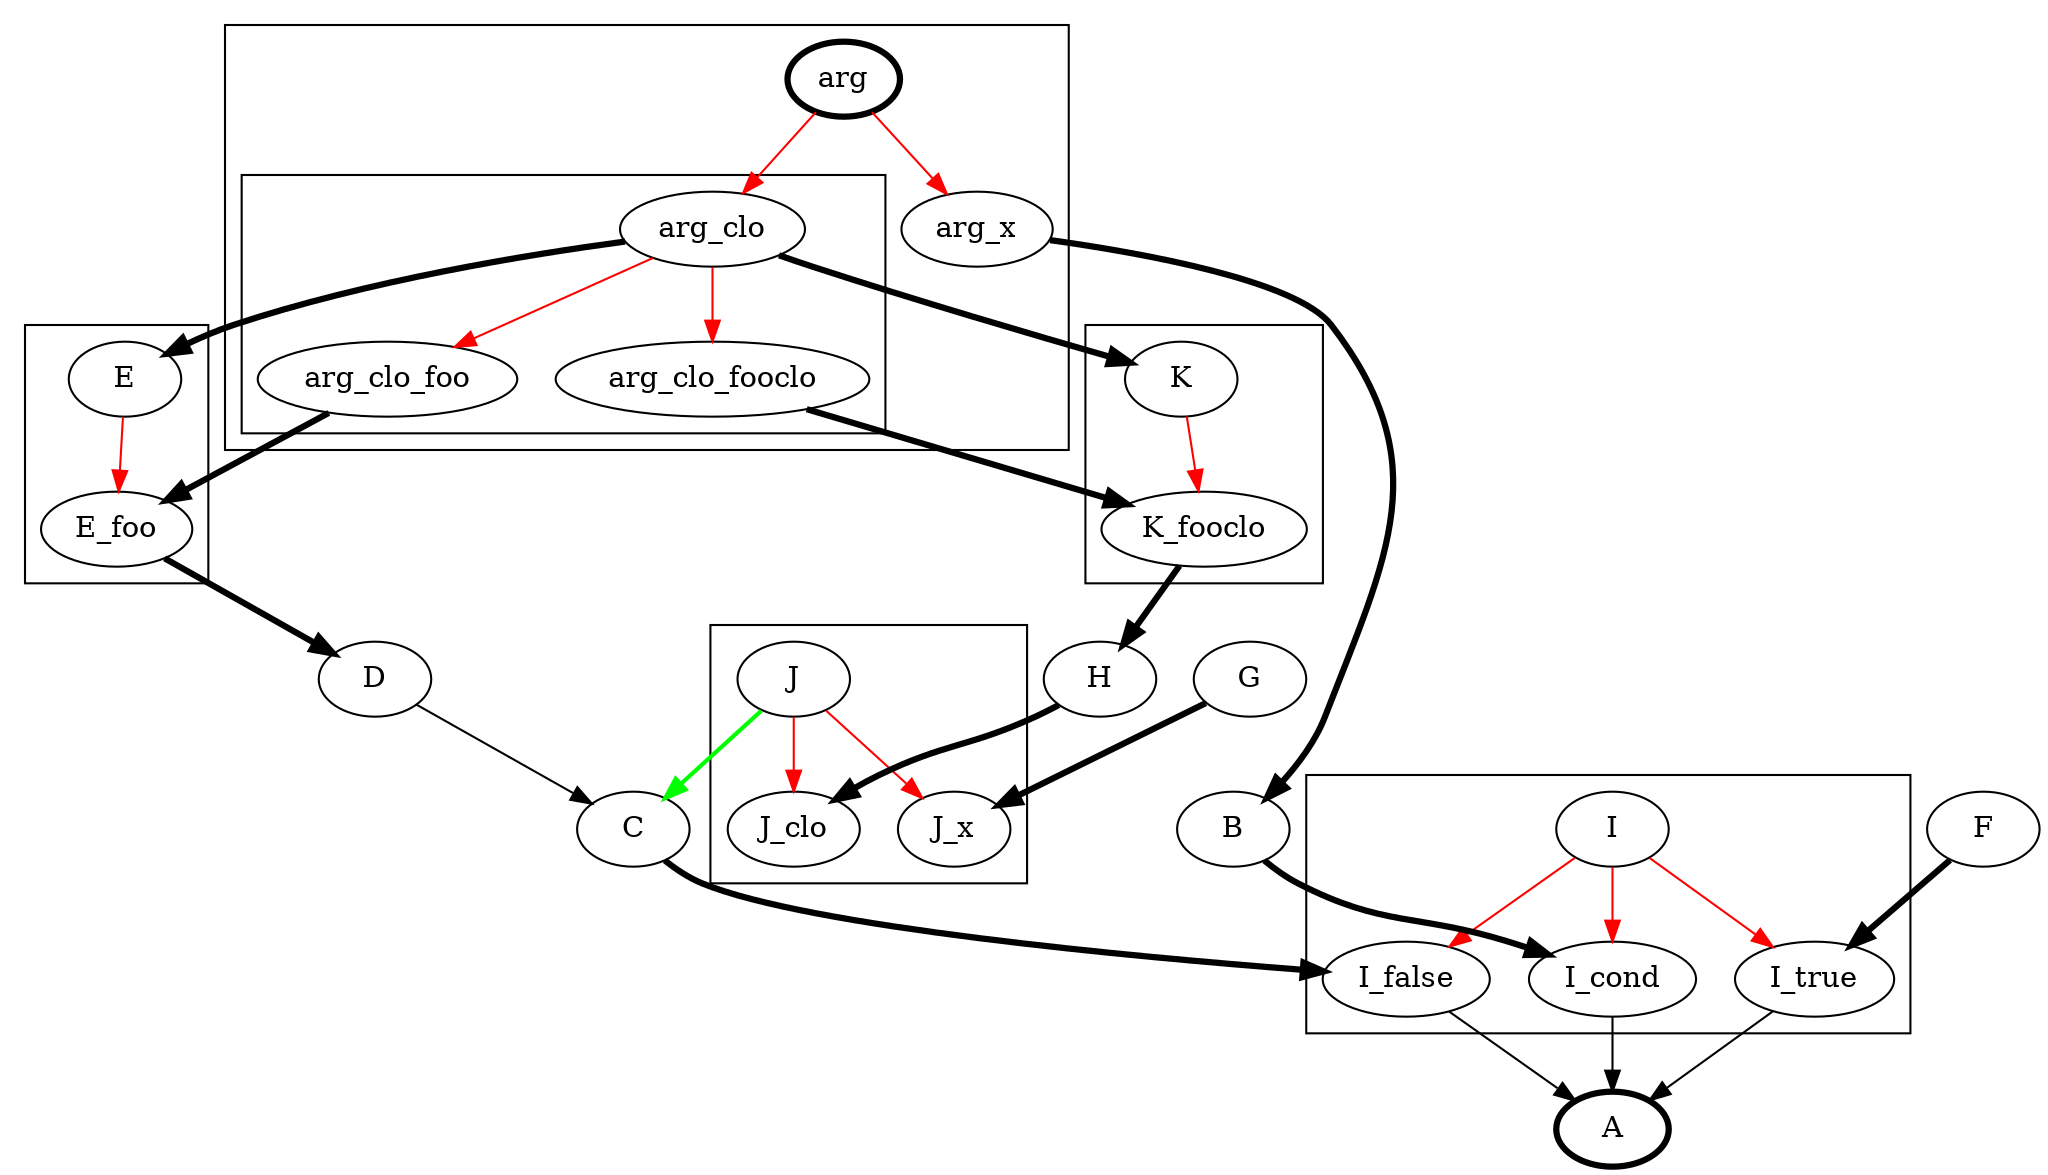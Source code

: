 
digraph Foo {

arg [penwidth=3];
A [penwidth=3];

I -> I_cond [color="red"];
I -> I_true [color="red"];
I -> I_false [color="red"];

I_cond -> A;
I_true -> A;
I_false -> A;

subgraph cluster_4 {
	I;
	I_cond;
	I_true;
	I_false;
}

B -> I_cond [penwidth=3];
F -> I_true [penwidth=3];
C -> I_false [penwidth=3];

J -> J_x [color="red"];
J -> J_clo [color="red"];

G -> J_x [penwidth=3];
H -> J_clo [penwidth=3];

E -> E_foo [color="red"];
E_foo -> D [penwidth=3];

D -> C;

subgraph cluster_2 {
	E;
	E_foo;
}

subgraph cluster_3 {
	J;
	J_clo;
	J_x;
}

subgraph cluster_0 {
	arg;
	arg_x;
	
	subgraph cluster_1 {
		arg_clo;
		arg_clo_foo;
		arg_clo_fooclo;
	}
}

arg -> arg_clo [color="red"];
arg_clo -> E [penwidth=3];

arg_clo -> arg_clo_foo [color="red"];
arg_clo_foo -> E_foo [penwidth=3];

arg_clo -> arg_clo_fooclo [color="red"];
arg_clo_fooclo -> K_fooclo [penwidth=3];

arg -> arg_x [color="red"];
arg_x -> B [penwidth=3];

arg_clo -> K [penwidth=3];

K -> K_fooclo [color="red"];
K_fooclo -> H [penwidth=3];

subgraph cluster_5 {
	K;
	K_fooclo;
}

F;
G;

J -> C [color="green", penwidth=2];

}
